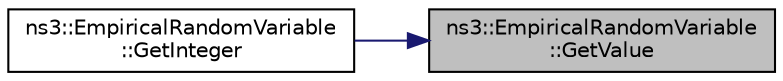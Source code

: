 digraph "ns3::EmpiricalRandomVariable::GetValue"
{
 // LATEX_PDF_SIZE
  edge [fontname="Helvetica",fontsize="10",labelfontname="Helvetica",labelfontsize="10"];
  node [fontname="Helvetica",fontsize="10",shape=record];
  rankdir="RL";
  Node1 [label="ns3::EmpiricalRandomVariable\l::GetValue",height=0.2,width=0.4,color="black", fillcolor="grey75", style="filled", fontcolor="black",tooltip="Returns the next value in the empirical distribution."];
  Node1 -> Node2 [dir="back",color="midnightblue",fontsize="10",style="solid",fontname="Helvetica"];
  Node2 [label="ns3::EmpiricalRandomVariable\l::GetInteger",height=0.2,width=0.4,color="black", fillcolor="white", style="filled",URL="$classns3_1_1_empirical_random_variable.html#a4612a2e68540ffa6393d418f8edccbf3",tooltip="Returns the next value in the empirical distribution."];
}
